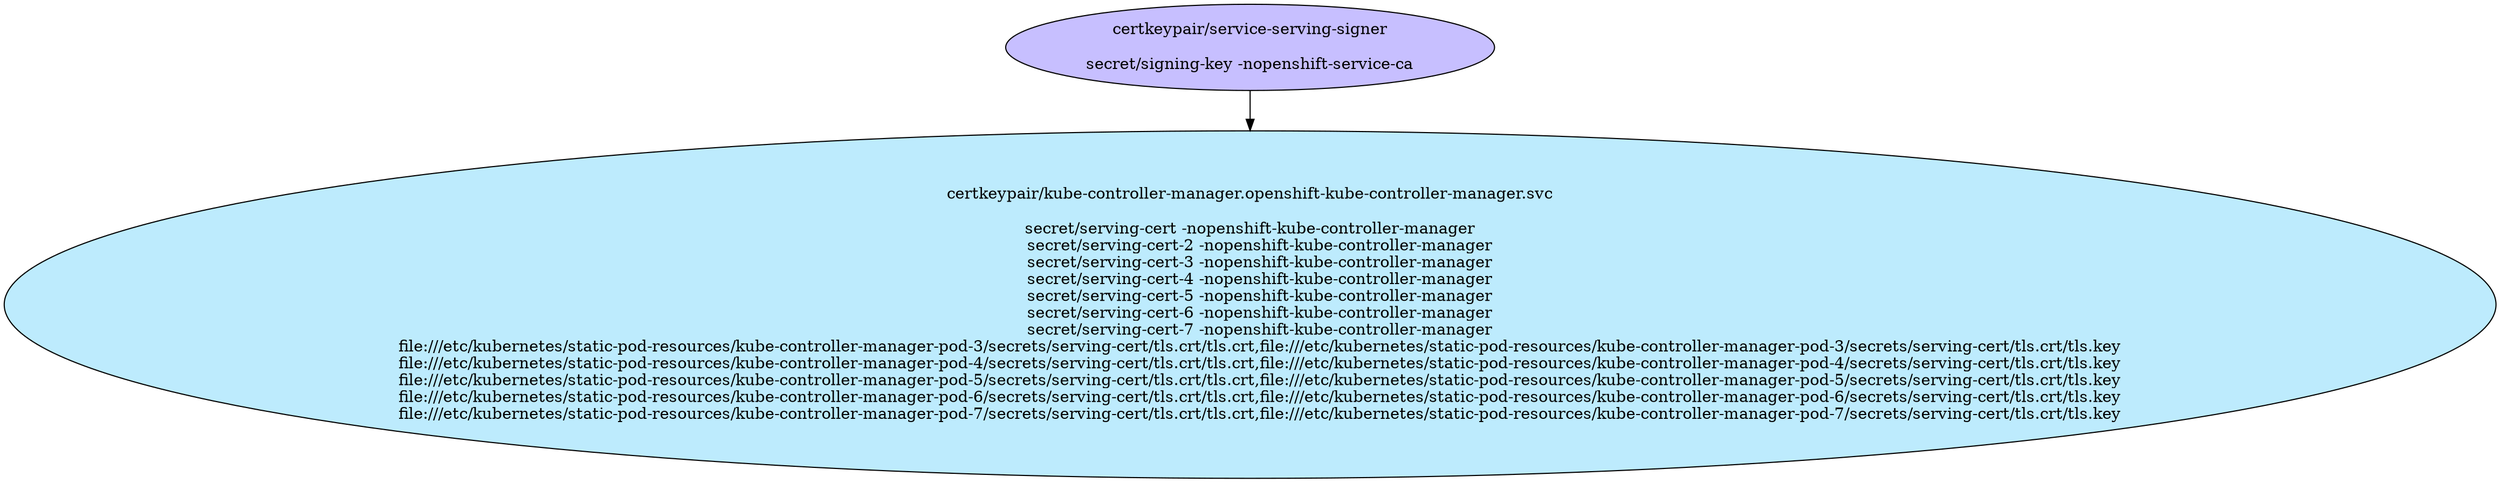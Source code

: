 digraph "Local Certificate" {
  // Node definitions.
  1 [
    label="certkeypair/service-serving-signer\n\nsecret/signing-key -nopenshift-service-ca\n"
    style=filled
    fillcolor="#c7bfff"
  ];
  44 [
    label="certkeypair/kube-controller-manager.openshift-kube-controller-manager.svc\n\nsecret/serving-cert -nopenshift-kube-controller-manager\n    secret/serving-cert-2 -nopenshift-kube-controller-manager\n    secret/serving-cert-3 -nopenshift-kube-controller-manager\n    secret/serving-cert-4 -nopenshift-kube-controller-manager\n    secret/serving-cert-5 -nopenshift-kube-controller-manager\n    secret/serving-cert-6 -nopenshift-kube-controller-manager\n    secret/serving-cert-7 -nopenshift-kube-controller-manager\n    file:///etc/kubernetes/static-pod-resources/kube-controller-manager-pod-3/secrets/serving-cert/tls.crt/tls.crt,file:///etc/kubernetes/static-pod-resources/kube-controller-manager-pod-3/secrets/serving-cert/tls.crt/tls.key\n    file:///etc/kubernetes/static-pod-resources/kube-controller-manager-pod-4/secrets/serving-cert/tls.crt/tls.crt,file:///etc/kubernetes/static-pod-resources/kube-controller-manager-pod-4/secrets/serving-cert/tls.crt/tls.key\n    file:///etc/kubernetes/static-pod-resources/kube-controller-manager-pod-5/secrets/serving-cert/tls.crt/tls.crt,file:///etc/kubernetes/static-pod-resources/kube-controller-manager-pod-5/secrets/serving-cert/tls.crt/tls.key\n    file:///etc/kubernetes/static-pod-resources/kube-controller-manager-pod-6/secrets/serving-cert/tls.crt/tls.crt,file:///etc/kubernetes/static-pod-resources/kube-controller-manager-pod-6/secrets/serving-cert/tls.crt/tls.key\n    file:///etc/kubernetes/static-pod-resources/kube-controller-manager-pod-7/secrets/serving-cert/tls.crt/tls.crt,file:///etc/kubernetes/static-pod-resources/kube-controller-manager-pod-7/secrets/serving-cert/tls.crt/tls.key\n"
    style=filled
    fillcolor="#bdebfd"
  ];

  // Edge definitions.
  1 -> 44;
}